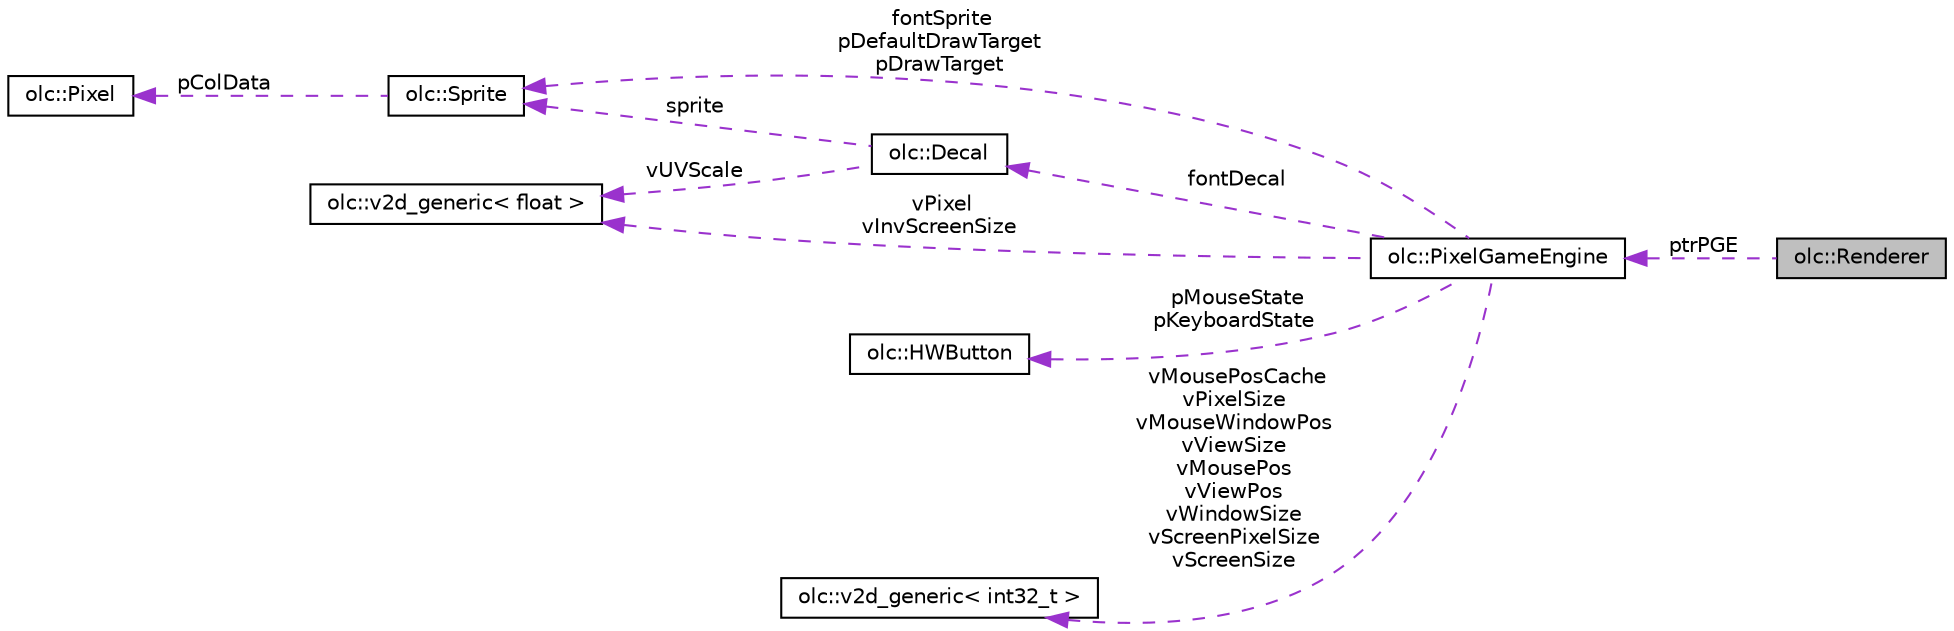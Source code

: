 digraph "olc::Renderer"
{
 // LATEX_PDF_SIZE
  edge [fontname="Helvetica",fontsize="10",labelfontname="Helvetica",labelfontsize="10"];
  node [fontname="Helvetica",fontsize="10",shape=record];
  rankdir="LR";
  Node1 [label="olc::Renderer",height=0.2,width=0.4,color="black", fillcolor="grey75", style="filled", fontcolor="black",tooltip=" "];
  Node2 -> Node1 [dir="back",color="darkorchid3",fontsize="10",style="dashed",label=" ptrPGE" ];
  Node2 [label="olc::PixelGameEngine",height=0.2,width=0.4,color="black", fillcolor="white", style="filled",URL="$classolc_1_1PixelGameEngine.html",tooltip=" "];
  Node3 -> Node2 [dir="back",color="darkorchid3",fontsize="10",style="dashed",label=" fontDecal" ];
  Node3 [label="olc::Decal",height=0.2,width=0.4,color="black", fillcolor="white", style="filled",URL="$classolc_1_1Decal.html",tooltip=" "];
  Node4 -> Node3 [dir="back",color="darkorchid3",fontsize="10",style="dashed",label=" sprite" ];
  Node4 [label="olc::Sprite",height=0.2,width=0.4,color="black", fillcolor="white", style="filled",URL="$classolc_1_1Sprite.html",tooltip=" "];
  Node5 -> Node4 [dir="back",color="darkorchid3",fontsize="10",style="dashed",label=" pColData" ];
  Node5 [label="olc::Pixel",height=0.2,width=0.4,color="black", fillcolor="white", style="filled",URL="$structolc_1_1Pixel.html",tooltip=" "];
  Node6 -> Node3 [dir="back",color="darkorchid3",fontsize="10",style="dashed",label=" vUVScale" ];
  Node6 [label="olc::v2d_generic\< float \>",height=0.2,width=0.4,color="black", fillcolor="white", style="filled",URL="$structolc_1_1v2d__generic.html",tooltip=" "];
  Node7 -> Node2 [dir="back",color="darkorchid3",fontsize="10",style="dashed",label=" pMouseState\npKeyboardState" ];
  Node7 [label="olc::HWButton",height=0.2,width=0.4,color="black", fillcolor="white", style="filled",URL="$structolc_1_1HWButton.html",tooltip=" "];
  Node8 -> Node2 [dir="back",color="darkorchid3",fontsize="10",style="dashed",label=" vMousePosCache\nvPixelSize\nvMouseWindowPos\nvViewSize\nvMousePos\nvViewPos\nvWindowSize\nvScreenPixelSize\nvScreenSize" ];
  Node8 [label="olc::v2d_generic\< int32_t \>",height=0.2,width=0.4,color="black", fillcolor="white", style="filled",URL="$structolc_1_1v2d__generic.html",tooltip=" "];
  Node4 -> Node2 [dir="back",color="darkorchid3",fontsize="10",style="dashed",label=" fontSprite\npDefaultDrawTarget\npDrawTarget" ];
  Node6 -> Node2 [dir="back",color="darkorchid3",fontsize="10",style="dashed",label=" vPixel\nvInvScreenSize" ];
}
